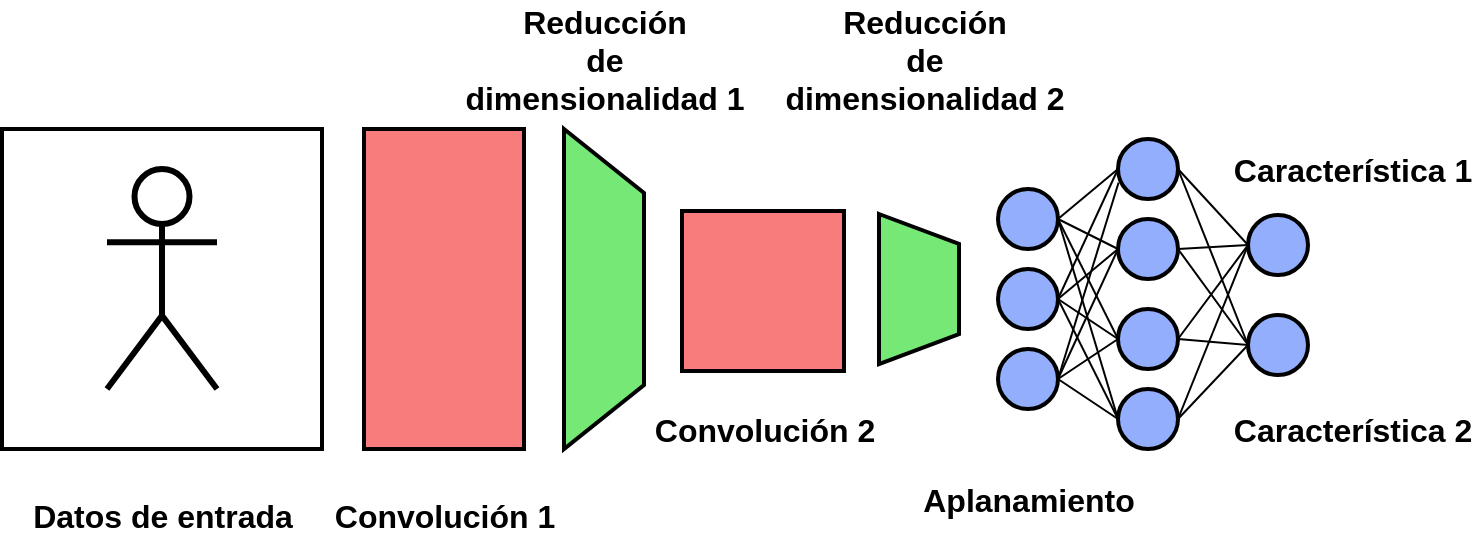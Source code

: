 <mxfile version="13.1.2" type="device"><diagram id="orO2Fjpul5Z2RPpwyx2O" name="Page-1"><mxGraphModel dx="1848" dy="556" grid="1" gridSize="10" guides="1" tooltips="1" connect="1" arrows="1" fold="1" page="1" pageScale="1" pageWidth="827" pageHeight="1169" math="0" shadow="0"><root><mxCell id="0"/><mxCell id="1" parent="0"/><mxCell id="HV-RrU6IQaZ8fKn8X5AX-1" value="" style="rounded=0;whiteSpace=wrap;html=1;gradientColor=none;strokeWidth=2;" parent="1" vertex="1"><mxGeometry y="519.5" width="160" height="160" as="geometry"/></mxCell><mxCell id="HV-RrU6IQaZ8fKn8X5AX-2" value="" style="shape=umlActor;verticalLabelPosition=bottom;labelBackgroundColor=#ffffff;verticalAlign=top;html=1;outlineConnect=0;gradientColor=none;fontFamily=Arial;fontStyle=1;strokeWidth=3;" parent="1" vertex="1"><mxGeometry x="52.5" y="539.5" width="55" height="110" as="geometry"/></mxCell><mxCell id="HV-RrU6IQaZ8fKn8X5AX-11" value="" style="rounded=0;whiteSpace=wrap;html=1;strokeWidth=2;fontFamily=Arial;fillColor=#F87C7C;strokeColor=#000000;" parent="1" vertex="1"><mxGeometry x="181" y="519.5" width="80" height="160" as="geometry"/></mxCell><mxCell id="HV-RrU6IQaZ8fKn8X5AX-12" value="&lt;b style=&quot;font-size: 16px;&quot;&gt;&lt;font style=&quot;font-size: 16px;&quot;&gt;Convolución 1&lt;/font&gt;&lt;/b&gt;" style="text;html=1;align=center;verticalAlign=middle;resizable=0;points=[];autosize=1;fontFamily=Arial;fontSize=16;" parent="1" vertex="1"><mxGeometry x="156" y="702.5" width="130" height="20" as="geometry"/></mxCell><mxCell id="HV-RrU6IQaZ8fKn8X5AX-13" value="" style="shape=trapezoid;perimeter=trapezoidPerimeter;whiteSpace=wrap;html=1;strokeWidth=2;fontFamily=Arial;rotation=90;fillColor=#76E876;strokeColor=#000000;" parent="1" vertex="1"><mxGeometry x="221" y="579.5" width="160" height="40" as="geometry"/></mxCell><mxCell id="HV-RrU6IQaZ8fKn8X5AX-14" value="&lt;b style=&quot;font-size: 16px;&quot;&gt;&lt;font style=&quot;font-size: 16px;&quot;&gt;Reducción&lt;br style=&quot;font-size: 16px;&quot;&gt;de&lt;br style=&quot;font-size: 16px;&quot;&gt;dimensionalidad 1&lt;br style=&quot;font-size: 16px;&quot;&gt;&lt;/font&gt;&lt;/b&gt;" style="text;html=1;align=center;verticalAlign=middle;resizable=0;points=[];autosize=1;fontFamily=Arial;fontSize=16;" parent="1" vertex="1"><mxGeometry x="221" y="455" width="160" height="60" as="geometry"/></mxCell><mxCell id="HV-RrU6IQaZ8fKn8X5AX-18" value="" style="ellipse;whiteSpace=wrap;html=1;aspect=fixed;strokeWidth=2;fontFamily=Arial;fontSize=80;fontStyle=4;fillColor=#92AEFC;strokeColor=#000000;" parent="1" vertex="1"><mxGeometry x="498" y="589.5" width="30" height="30" as="geometry"/></mxCell><mxCell id="HV-RrU6IQaZ8fKn8X5AX-20" value="&lt;b style=&quot;font-size: 16px;&quot;&gt;&lt;font style=&quot;font-size: 16px;&quot;&gt;Aplanamiento&lt;br style=&quot;font-size: 16px;&quot;&gt;&lt;/font&gt;&lt;/b&gt;" style="text;html=1;align=center;verticalAlign=middle;resizable=0;points=[];autosize=1;fontFamily=Arial;fontSize=16;" parent="1" vertex="1"><mxGeometry x="453" y="695" width="120" height="20" as="geometry"/></mxCell><mxCell id="HV-RrU6IQaZ8fKn8X5AX-21" value="" style="ellipse;whiteSpace=wrap;html=1;aspect=fixed;strokeWidth=2;fontFamily=Arial;fontSize=80;fontStyle=4;fillColor=#92AEFC;strokeColor=#000000;" parent="1" vertex="1"><mxGeometry x="498" y="629.5" width="30" height="30" as="geometry"/></mxCell><mxCell id="HV-RrU6IQaZ8fKn8X5AX-25" value="" style="ellipse;whiteSpace=wrap;html=1;aspect=fixed;strokeWidth=2;fontFamily=Arial;fontSize=80;fontStyle=4;fillColor=#92AEFC;strokeColor=#000000;" parent="1" vertex="1"><mxGeometry x="498" y="549.5" width="30" height="30" as="geometry"/></mxCell><mxCell id="HV-RrU6IQaZ8fKn8X5AX-28" value="" style="ellipse;whiteSpace=wrap;html=1;aspect=fixed;strokeWidth=2;fontFamily=Arial;fontSize=80;fontStyle=4;fillColor=#92AEFC;strokeColor=#000000;" parent="1" vertex="1"><mxGeometry x="558" y="609.5" width="30" height="30" as="geometry"/></mxCell><mxCell id="HV-RrU6IQaZ8fKn8X5AX-29" value="" style="ellipse;whiteSpace=wrap;html=1;aspect=fixed;strokeWidth=2;fontFamily=Arial;fontSize=80;fontStyle=4;fillColor=#92AEFC;strokeColor=#000000;" parent="1" vertex="1"><mxGeometry x="558" y="649.5" width="30" height="30" as="geometry"/></mxCell><mxCell id="HV-RrU6IQaZ8fKn8X5AX-32" value="" style="ellipse;whiteSpace=wrap;html=1;aspect=fixed;strokeWidth=2;fontFamily=Arial;fontSize=80;fontStyle=4;fillColor=#92AEFC;strokeColor=#000000;" parent="1" vertex="1"><mxGeometry x="558" y="564.5" width="30" height="30" as="geometry"/></mxCell><mxCell id="HV-RrU6IQaZ8fKn8X5AX-34" value="" style="ellipse;whiteSpace=wrap;html=1;aspect=fixed;strokeWidth=2;fontFamily=Arial;fontSize=80;fontStyle=4;fillColor=#92AEFC;strokeColor=#000000;" parent="1" vertex="1"><mxGeometry x="558" y="524.5" width="30" height="30" as="geometry"/></mxCell><mxCell id="HV-RrU6IQaZ8fKn8X5AX-35" value="" style="endArrow=none;html=1;fontFamily=Arial;fontSize=14;exitX=1;exitY=0.5;exitDx=0;exitDy=0;entryX=0;entryY=0.5;entryDx=0;entryDy=0;" parent="1" source="HV-RrU6IQaZ8fKn8X5AX-25" target="HV-RrU6IQaZ8fKn8X5AX-34" edge="1"><mxGeometry width="50" height="50" relative="1" as="geometry"><mxPoint x="498" y="544.5" as="sourcePoint"/><mxPoint x="548" y="494.5" as="targetPoint"/></mxGeometry></mxCell><mxCell id="HV-RrU6IQaZ8fKn8X5AX-36" value="" style="endArrow=none;html=1;fontFamily=Arial;fontSize=14;exitX=1;exitY=0.5;exitDx=0;exitDy=0;entryX=0;entryY=0.5;entryDx=0;entryDy=0;" parent="1" source="HV-RrU6IQaZ8fKn8X5AX-25" target="HV-RrU6IQaZ8fKn8X5AX-32" edge="1"><mxGeometry width="50" height="50" relative="1" as="geometry"><mxPoint x="538" y="574.5" as="sourcePoint"/><mxPoint x="608" y="549.5" as="targetPoint"/></mxGeometry></mxCell><mxCell id="HV-RrU6IQaZ8fKn8X5AX-37" value="" style="endArrow=none;html=1;fontFamily=Arial;fontSize=14;exitX=1;exitY=0.5;exitDx=0;exitDy=0;entryX=0;entryY=0.5;entryDx=0;entryDy=0;" parent="1" source="HV-RrU6IQaZ8fKn8X5AX-25" target="HV-RrU6IQaZ8fKn8X5AX-28" edge="1"><mxGeometry width="50" height="50" relative="1" as="geometry"><mxPoint x="538" y="574.5" as="sourcePoint"/><mxPoint x="608" y="589.5" as="targetPoint"/></mxGeometry></mxCell><mxCell id="HV-RrU6IQaZ8fKn8X5AX-38" value="" style="endArrow=none;html=1;fontFamily=Arial;fontSize=14;exitX=1;exitY=0.5;exitDx=0;exitDy=0;entryX=0;entryY=0.5;entryDx=0;entryDy=0;" parent="1" source="HV-RrU6IQaZ8fKn8X5AX-25" target="HV-RrU6IQaZ8fKn8X5AX-29" edge="1"><mxGeometry width="50" height="50" relative="1" as="geometry"><mxPoint x="538" y="574.5" as="sourcePoint"/><mxPoint x="608" y="634.5" as="targetPoint"/></mxGeometry></mxCell><mxCell id="HV-RrU6IQaZ8fKn8X5AX-52" value="" style="endArrow=none;html=1;fontFamily=Arial;fontSize=14;exitX=1;exitY=0.5;exitDx=0;exitDy=0;entryX=0;entryY=0.5;entryDx=0;entryDy=0;" parent="1" source="HV-RrU6IQaZ8fKn8X5AX-18" target="HV-RrU6IQaZ8fKn8X5AX-29" edge="1"><mxGeometry width="50" height="50" relative="1" as="geometry"><mxPoint x="538" y="614.5" as="sourcePoint"/><mxPoint x="608" y="719.5" as="targetPoint"/></mxGeometry></mxCell><mxCell id="HV-RrU6IQaZ8fKn8X5AX-53" value="" style="endArrow=none;html=1;fontFamily=Arial;fontSize=14;exitX=1;exitY=0.5;exitDx=0;exitDy=0;entryX=0;entryY=0.5;entryDx=0;entryDy=0;" parent="1" source="HV-RrU6IQaZ8fKn8X5AX-18" target="HV-RrU6IQaZ8fKn8X5AX-28" edge="1"><mxGeometry width="50" height="50" relative="1" as="geometry"><mxPoint x="538" y="614.5" as="sourcePoint"/><mxPoint x="608" y="674.5" as="targetPoint"/></mxGeometry></mxCell><mxCell id="HV-RrU6IQaZ8fKn8X5AX-54" value="" style="endArrow=none;html=1;fontFamily=Arial;fontSize=14;exitX=1;exitY=0.5;exitDx=0;exitDy=0;entryX=0;entryY=0.5;entryDx=0;entryDy=0;" parent="1" source="HV-RrU6IQaZ8fKn8X5AX-18" target="HV-RrU6IQaZ8fKn8X5AX-32" edge="1"><mxGeometry width="50" height="50" relative="1" as="geometry"><mxPoint x="538" y="614.5" as="sourcePoint"/><mxPoint x="608" y="634.5" as="targetPoint"/></mxGeometry></mxCell><mxCell id="HV-RrU6IQaZ8fKn8X5AX-55" value="" style="endArrow=none;html=1;fontFamily=Arial;fontSize=14;exitX=1;exitY=0.5;exitDx=0;exitDy=0;entryX=0;entryY=0.5;entryDx=0;entryDy=0;" parent="1" source="HV-RrU6IQaZ8fKn8X5AX-18" target="HV-RrU6IQaZ8fKn8X5AX-34" edge="1"><mxGeometry width="50" height="50" relative="1" as="geometry"><mxPoint x="538" y="614.5" as="sourcePoint"/><mxPoint x="608" y="589.5" as="targetPoint"/></mxGeometry></mxCell><mxCell id="HV-RrU6IQaZ8fKn8X5AX-58" value="" style="endArrow=none;html=1;fontFamily=Arial;fontSize=14;exitX=1;exitY=0.5;exitDx=0;exitDy=0;entryX=0;entryY=0.5;entryDx=0;entryDy=0;" parent="1" source="HV-RrU6IQaZ8fKn8X5AX-21" target="HV-RrU6IQaZ8fKn8X5AX-29" edge="1"><mxGeometry width="50" height="50" relative="1" as="geometry"><mxPoint x="538" y="654.5" as="sourcePoint"/><mxPoint x="608" y="719.5" as="targetPoint"/></mxGeometry></mxCell><mxCell id="HV-RrU6IQaZ8fKn8X5AX-59" value="" style="endArrow=none;html=1;fontFamily=Arial;fontSize=14;exitX=1;exitY=0.5;exitDx=0;exitDy=0;entryX=0;entryY=0.5;entryDx=0;entryDy=0;" parent="1" source="HV-RrU6IQaZ8fKn8X5AX-21" target="HV-RrU6IQaZ8fKn8X5AX-28" edge="1"><mxGeometry width="50" height="50" relative="1" as="geometry"><mxPoint x="538" y="654.5" as="sourcePoint"/><mxPoint x="608" y="674.5" as="targetPoint"/></mxGeometry></mxCell><mxCell id="HV-RrU6IQaZ8fKn8X5AX-60" value="" style="endArrow=none;html=1;fontFamily=Arial;fontSize=14;exitX=1;exitY=0.5;exitDx=0;exitDy=0;entryX=0.01;entryY=0.724;entryDx=0;entryDy=0;entryPerimeter=0;" parent="1" source="HV-RrU6IQaZ8fKn8X5AX-21" target="HV-RrU6IQaZ8fKn8X5AX-34" edge="1"><mxGeometry width="50" height="50" relative="1" as="geometry"><mxPoint x="538" y="654.5" as="sourcePoint"/><mxPoint x="608" y="634.5" as="targetPoint"/></mxGeometry></mxCell><mxCell id="HV-RrU6IQaZ8fKn8X5AX-61" value="" style="endArrow=none;html=1;fontFamily=Arial;fontSize=14;exitX=1;exitY=0.5;exitDx=0;exitDy=0;entryX=0;entryY=0.5;entryDx=0;entryDy=0;" parent="1" source="HV-RrU6IQaZ8fKn8X5AX-21" target="HV-RrU6IQaZ8fKn8X5AX-32" edge="1"><mxGeometry width="50" height="50" relative="1" as="geometry"><mxPoint x="538" y="654.5" as="sourcePoint"/><mxPoint x="608" y="634.5" as="targetPoint"/></mxGeometry></mxCell><mxCell id="HV-RrU6IQaZ8fKn8X5AX-65" value="" style="ellipse;whiteSpace=wrap;html=1;aspect=fixed;strokeWidth=2;fontFamily=Arial;fontSize=80;fontStyle=4;fillColor=#92AEFC;strokeColor=#000000;" parent="1" vertex="1"><mxGeometry x="623" y="612.5" width="30" height="30" as="geometry"/></mxCell><mxCell id="HV-RrU6IQaZ8fKn8X5AX-66" value="" style="ellipse;whiteSpace=wrap;html=1;aspect=fixed;strokeWidth=2;fontFamily=Arial;fontSize=80;fontStyle=4;fillColor=#92AEFC;strokeColor=#000000;" parent="1" vertex="1"><mxGeometry x="623" y="562.5" width="30" height="30" as="geometry"/></mxCell><mxCell id="HV-RrU6IQaZ8fKn8X5AX-67" value="" style="endArrow=none;html=1;fontFamily=Arial;fontSize=14;exitX=1;exitY=0.5;exitDx=0;exitDy=0;entryX=0;entryY=0.5;entryDx=0;entryDy=0;" parent="1" source="HV-RrU6IQaZ8fKn8X5AX-28" target="HV-RrU6IQaZ8fKn8X5AX-65" edge="1"><mxGeometry width="50" height="50" relative="1" as="geometry"><mxPoint x="458.0" y="654.5" as="sourcePoint"/><mxPoint x="568" y="674.5" as="targetPoint"/></mxGeometry></mxCell><mxCell id="HV-RrU6IQaZ8fKn8X5AX-68" value="" style="endArrow=none;html=1;fontFamily=Arial;fontSize=14;exitX=1;exitY=0.5;exitDx=0;exitDy=0;entryX=0;entryY=0.5;entryDx=0;entryDy=0;" parent="1" source="HV-RrU6IQaZ8fKn8X5AX-29" target="HV-RrU6IQaZ8fKn8X5AX-65" edge="1"><mxGeometry width="50" height="50" relative="1" as="geometry"><mxPoint x="458.0" y="654.5" as="sourcePoint"/><mxPoint x="568" y="674.5" as="targetPoint"/></mxGeometry></mxCell><mxCell id="HV-RrU6IQaZ8fKn8X5AX-69" value="" style="endArrow=none;html=1;fontFamily=Arial;fontSize=14;exitX=1;exitY=0.5;exitDx=0;exitDy=0;entryX=0;entryY=0.5;entryDx=0;entryDy=0;" parent="1" source="HV-RrU6IQaZ8fKn8X5AX-32" target="HV-RrU6IQaZ8fKn8X5AX-65" edge="1"><mxGeometry width="50" height="50" relative="1" as="geometry"><mxPoint x="458.0" y="654.5" as="sourcePoint"/><mxPoint x="568" y="674.5" as="targetPoint"/></mxGeometry></mxCell><mxCell id="HV-RrU6IQaZ8fKn8X5AX-70" value="" style="endArrow=none;html=1;fontFamily=Arial;fontSize=14;exitX=1;exitY=0.5;exitDx=0;exitDy=0;entryX=0;entryY=0.5;entryDx=0;entryDy=0;" parent="1" source="HV-RrU6IQaZ8fKn8X5AX-34" target="HV-RrU6IQaZ8fKn8X5AX-65" edge="1"><mxGeometry width="50" height="50" relative="1" as="geometry"><mxPoint x="458.0" y="654.5" as="sourcePoint"/><mxPoint x="568" y="674.5" as="targetPoint"/></mxGeometry></mxCell><mxCell id="HV-RrU6IQaZ8fKn8X5AX-71" value="" style="endArrow=none;html=1;fontFamily=Arial;fontSize=14;exitX=1;exitY=0.5;exitDx=0;exitDy=0;entryX=0;entryY=0.5;entryDx=0;entryDy=0;" parent="1" source="HV-RrU6IQaZ8fKn8X5AX-28" target="HV-RrU6IQaZ8fKn8X5AX-66" edge="1"><mxGeometry width="50" height="50" relative="1" as="geometry"><mxPoint x="598" y="549.5" as="sourcePoint"/><mxPoint x="668.0" y="637.5" as="targetPoint"/></mxGeometry></mxCell><mxCell id="HV-RrU6IQaZ8fKn8X5AX-72" value="" style="endArrow=none;html=1;fontFamily=Arial;fontSize=14;exitX=1;exitY=0.5;exitDx=0;exitDy=0;entryX=0;entryY=0.5;entryDx=0;entryDy=0;" parent="1" source="HV-RrU6IQaZ8fKn8X5AX-34" target="HV-RrU6IQaZ8fKn8X5AX-66" edge="1"><mxGeometry width="50" height="50" relative="1" as="geometry"><mxPoint x="598" y="549.5" as="sourcePoint"/><mxPoint x="668.0" y="637.5" as="targetPoint"/></mxGeometry></mxCell><mxCell id="HV-RrU6IQaZ8fKn8X5AX-73" value="" style="endArrow=none;html=1;fontFamily=Arial;fontSize=14;exitX=1;exitY=0.5;exitDx=0;exitDy=0;entryX=0;entryY=0.5;entryDx=0;entryDy=0;" parent="1" source="HV-RrU6IQaZ8fKn8X5AX-32" target="HV-RrU6IQaZ8fKn8X5AX-66" edge="1"><mxGeometry width="50" height="50" relative="1" as="geometry"><mxPoint x="598" y="549.5" as="sourcePoint"/><mxPoint x="668.0" y="637.5" as="targetPoint"/></mxGeometry></mxCell><mxCell id="HV-RrU6IQaZ8fKn8X5AX-74" value="" style="endArrow=none;html=1;fontFamily=Arial;fontSize=14;exitX=1;exitY=0.5;exitDx=0;exitDy=0;entryX=0;entryY=0.5;entryDx=0;entryDy=0;" parent="1" source="HV-RrU6IQaZ8fKn8X5AX-29" target="HV-RrU6IQaZ8fKn8X5AX-66" edge="1"><mxGeometry width="50" height="50" relative="1" as="geometry"><mxPoint x="598" y="549.5" as="sourcePoint"/><mxPoint x="668.0" y="637.5" as="targetPoint"/></mxGeometry></mxCell><mxCell id="HV-RrU6IQaZ8fKn8X5AX-75" value="&lt;b style=&quot;font-size: 16px;&quot;&gt;&lt;font style=&quot;font-size: 16px;&quot;&gt;Característica 1&lt;br style=&quot;font-size: 16px;&quot;&gt;&lt;/font&gt;&lt;/b&gt;" style="text;html=1;align=center;verticalAlign=middle;resizable=0;points=[];autosize=1;fontFamily=Arial;fontSize=16;" parent="1" vertex="1"><mxGeometry x="610" y="529.5" width="130" height="20" as="geometry"/></mxCell><mxCell id="HV-RrU6IQaZ8fKn8X5AX-78" value="&lt;b style=&quot;font-size: 16px;&quot;&gt;&lt;font style=&quot;font-size: 16px;&quot;&gt;Característica 2&lt;br style=&quot;font-size: 16px;&quot;&gt;&lt;/font&gt;&lt;/b&gt;" style="text;html=1;align=center;verticalAlign=middle;resizable=0;points=[];autosize=1;fontFamily=Arial;fontSize=16;" parent="1" vertex="1"><mxGeometry x="610" y="659.5" width="130" height="20" as="geometry"/></mxCell><mxCell id="HV-RrU6IQaZ8fKn8X5AX-79" value="&lt;b style=&quot;font-size: 16px;&quot;&gt;&lt;font style=&quot;font-size: 16px;&quot;&gt;Datos de entrada&lt;/font&gt;&lt;/b&gt;" style="text;html=1;align=center;verticalAlign=middle;resizable=0;points=[];autosize=1;fontFamily=Arial;fontSize=16;" parent="1" vertex="1"><mxGeometry x="5" y="702.5" width="150" height="20" as="geometry"/></mxCell><mxCell id="HV-RrU6IQaZ8fKn8X5AX-80" value="" style="rounded=0;whiteSpace=wrap;html=1;strokeWidth=2;gradientColor=none;fontFamily=Arial;fillColor=#F87C7C;" parent="1" vertex="1"><mxGeometry x="340" y="560.5" width="81" height="80" as="geometry"/></mxCell><mxCell id="HV-RrU6IQaZ8fKn8X5AX-81" value="" style="shape=trapezoid;perimeter=trapezoidPerimeter;whiteSpace=wrap;html=1;strokeWidth=2;gradientColor=none;fontFamily=Arial;rotation=90;fillColor=#76E876;" parent="1" vertex="1"><mxGeometry x="421" y="579.5" width="75" height="40" as="geometry"/></mxCell><mxCell id="HV-RrU6IQaZ8fKn8X5AX-82" value="&lt;b style=&quot;font-size: 16px;&quot;&gt;&lt;font style=&quot;font-size: 16px;&quot;&gt;Convolución 2&lt;/font&gt;&lt;/b&gt;" style="text;html=1;align=center;verticalAlign=middle;resizable=0;points=[];autosize=1;fontFamily=Arial;fontSize=16;" parent="1" vertex="1"><mxGeometry x="315.5" y="659.5" width="130" height="20" as="geometry"/></mxCell><mxCell id="HV-RrU6IQaZ8fKn8X5AX-83" value="&lt;b style=&quot;font-size: 16px;&quot;&gt;&lt;font style=&quot;font-size: 16px;&quot;&gt;Reducción&lt;br style=&quot;font-size: 16px;&quot;&gt;de&lt;br style=&quot;font-size: 16px;&quot;&gt;dimensionalidad 2&lt;br style=&quot;font-size: 16px;&quot;&gt;&lt;/font&gt;&lt;/b&gt;" style="text;html=1;align=center;verticalAlign=middle;resizable=0;points=[];autosize=1;fontFamily=Arial;fontSize=16;" parent="1" vertex="1"><mxGeometry x="381" y="455" width="160" height="60" as="geometry"/></mxCell></root></mxGraphModel></diagram></mxfile>
